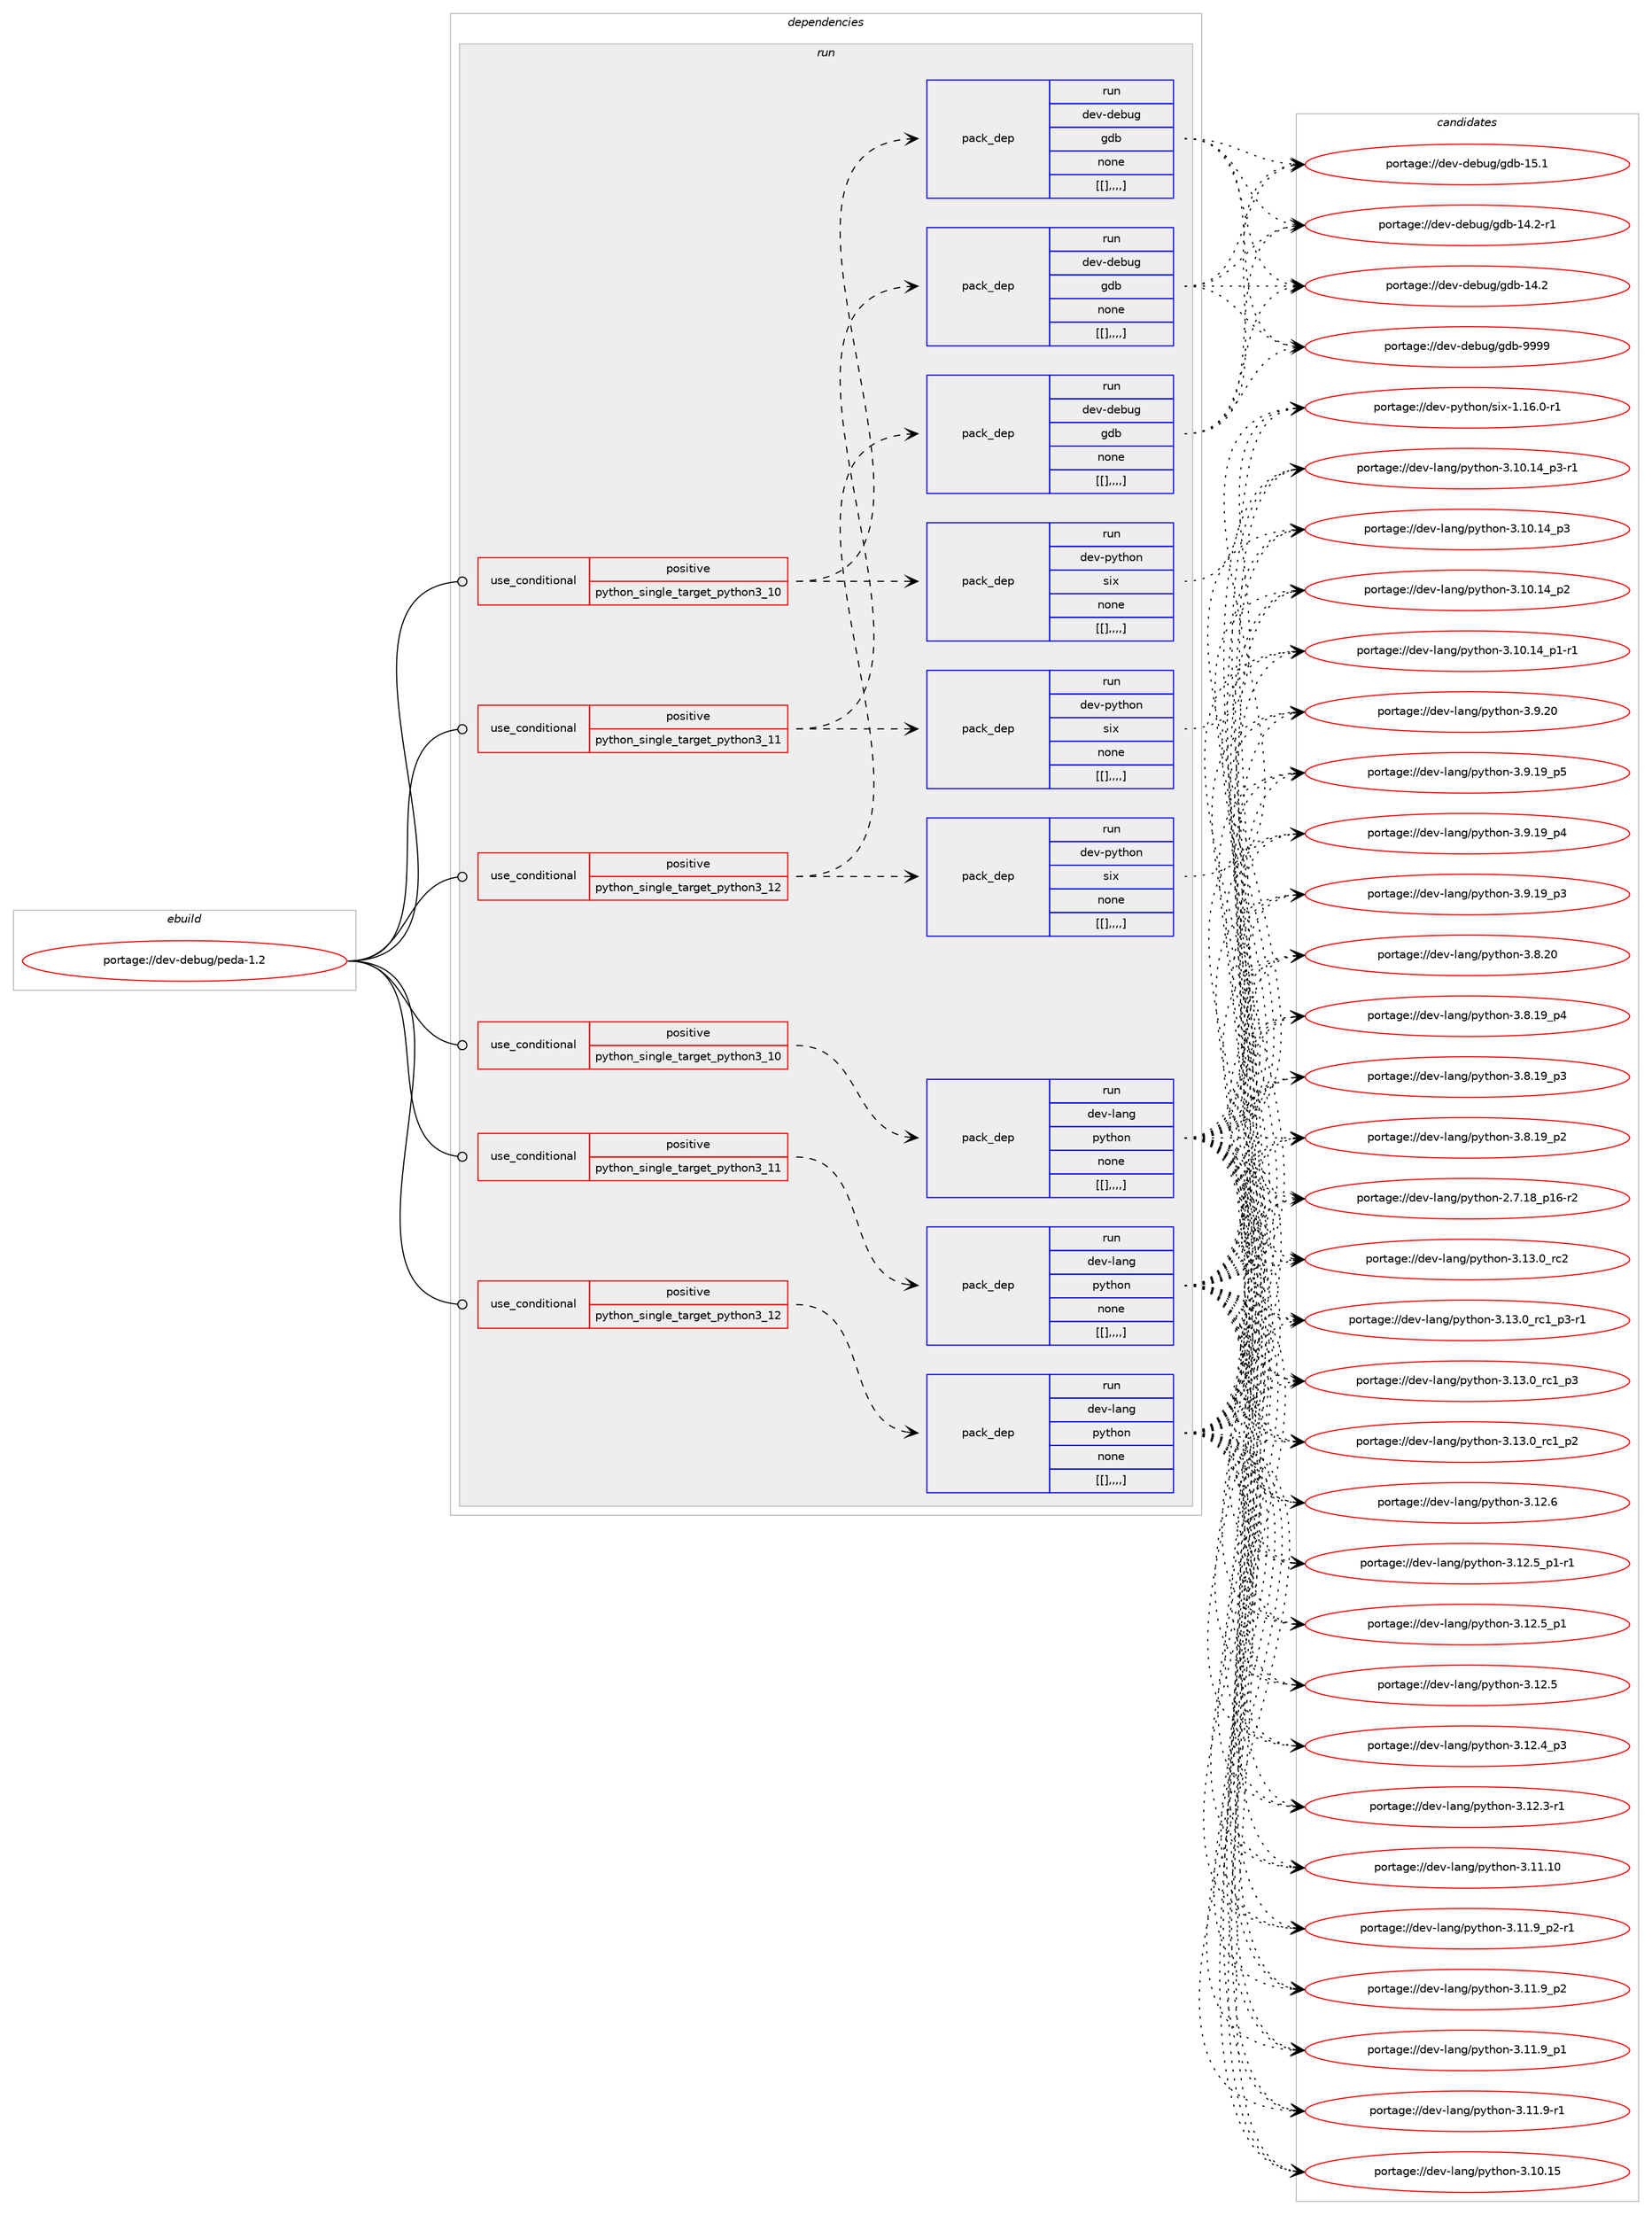digraph prolog {

# *************
# Graph options
# *************

newrank=true;
concentrate=true;
compound=true;
graph [rankdir=LR,fontname=Helvetica,fontsize=10,ranksep=1.5];#, ranksep=2.5, nodesep=0.2];
edge  [arrowhead=vee];
node  [fontname=Helvetica,fontsize=10];

# **********
# The ebuild
# **********

subgraph cluster_leftcol {
color=gray;
label=<<i>ebuild</i>>;
id [label="portage://dev-debug/peda-1.2", color=red, width=4, href="../dev-debug/peda-1.2.svg"];
}

# ****************
# The dependencies
# ****************

subgraph cluster_midcol {
color=gray;
label=<<i>dependencies</i>>;
subgraph cluster_compile {
fillcolor="#eeeeee";
style=filled;
label=<<i>compile</i>>;
}
subgraph cluster_compileandrun {
fillcolor="#eeeeee";
style=filled;
label=<<i>compile and run</i>>;
}
subgraph cluster_run {
fillcolor="#eeeeee";
style=filled;
label=<<i>run</i>>;
subgraph cond19616 {
dependency72941 [label=<<TABLE BORDER="0" CELLBORDER="1" CELLSPACING="0" CELLPADDING="4"><TR><TD ROWSPAN="3" CELLPADDING="10">use_conditional</TD></TR><TR><TD>positive</TD></TR><TR><TD>python_single_target_python3_10</TD></TR></TABLE>>, shape=none, color=red];
subgraph pack52377 {
dependency72942 [label=<<TABLE BORDER="0" CELLBORDER="1" CELLSPACING="0" CELLPADDING="4" WIDTH="220"><TR><TD ROWSPAN="6" CELLPADDING="30">pack_dep</TD></TR><TR><TD WIDTH="110">run</TD></TR><TR><TD>dev-debug</TD></TR><TR><TD>gdb</TD></TR><TR><TD>none</TD></TR><TR><TD>[[],,,,]</TD></TR></TABLE>>, shape=none, color=blue];
}
dependency72941:e -> dependency72942:w [weight=20,style="dashed",arrowhead="vee"];
subgraph pack52378 {
dependency72943 [label=<<TABLE BORDER="0" CELLBORDER="1" CELLSPACING="0" CELLPADDING="4" WIDTH="220"><TR><TD ROWSPAN="6" CELLPADDING="30">pack_dep</TD></TR><TR><TD WIDTH="110">run</TD></TR><TR><TD>dev-python</TD></TR><TR><TD>six</TD></TR><TR><TD>none</TD></TR><TR><TD>[[],,,,]</TD></TR></TABLE>>, shape=none, color=blue];
}
dependency72941:e -> dependency72943:w [weight=20,style="dashed",arrowhead="vee"];
}
id:e -> dependency72941:w [weight=20,style="solid",arrowhead="odot"];
subgraph cond19617 {
dependency72944 [label=<<TABLE BORDER="0" CELLBORDER="1" CELLSPACING="0" CELLPADDING="4"><TR><TD ROWSPAN="3" CELLPADDING="10">use_conditional</TD></TR><TR><TD>positive</TD></TR><TR><TD>python_single_target_python3_10</TD></TR></TABLE>>, shape=none, color=red];
subgraph pack52379 {
dependency72945 [label=<<TABLE BORDER="0" CELLBORDER="1" CELLSPACING="0" CELLPADDING="4" WIDTH="220"><TR><TD ROWSPAN="6" CELLPADDING="30">pack_dep</TD></TR><TR><TD WIDTH="110">run</TD></TR><TR><TD>dev-lang</TD></TR><TR><TD>python</TD></TR><TR><TD>none</TD></TR><TR><TD>[[],,,,]</TD></TR></TABLE>>, shape=none, color=blue];
}
dependency72944:e -> dependency72945:w [weight=20,style="dashed",arrowhead="vee"];
}
id:e -> dependency72944:w [weight=20,style="solid",arrowhead="odot"];
subgraph cond19618 {
dependency72946 [label=<<TABLE BORDER="0" CELLBORDER="1" CELLSPACING="0" CELLPADDING="4"><TR><TD ROWSPAN="3" CELLPADDING="10">use_conditional</TD></TR><TR><TD>positive</TD></TR><TR><TD>python_single_target_python3_11</TD></TR></TABLE>>, shape=none, color=red];
subgraph pack52380 {
dependency72947 [label=<<TABLE BORDER="0" CELLBORDER="1" CELLSPACING="0" CELLPADDING="4" WIDTH="220"><TR><TD ROWSPAN="6" CELLPADDING="30">pack_dep</TD></TR><TR><TD WIDTH="110">run</TD></TR><TR><TD>dev-debug</TD></TR><TR><TD>gdb</TD></TR><TR><TD>none</TD></TR><TR><TD>[[],,,,]</TD></TR></TABLE>>, shape=none, color=blue];
}
dependency72946:e -> dependency72947:w [weight=20,style="dashed",arrowhead="vee"];
subgraph pack52381 {
dependency72948 [label=<<TABLE BORDER="0" CELLBORDER="1" CELLSPACING="0" CELLPADDING="4" WIDTH="220"><TR><TD ROWSPAN="6" CELLPADDING="30">pack_dep</TD></TR><TR><TD WIDTH="110">run</TD></TR><TR><TD>dev-python</TD></TR><TR><TD>six</TD></TR><TR><TD>none</TD></TR><TR><TD>[[],,,,]</TD></TR></TABLE>>, shape=none, color=blue];
}
dependency72946:e -> dependency72948:w [weight=20,style="dashed",arrowhead="vee"];
}
id:e -> dependency72946:w [weight=20,style="solid",arrowhead="odot"];
subgraph cond19619 {
dependency72949 [label=<<TABLE BORDER="0" CELLBORDER="1" CELLSPACING="0" CELLPADDING="4"><TR><TD ROWSPAN="3" CELLPADDING="10">use_conditional</TD></TR><TR><TD>positive</TD></TR><TR><TD>python_single_target_python3_11</TD></TR></TABLE>>, shape=none, color=red];
subgraph pack52382 {
dependency72950 [label=<<TABLE BORDER="0" CELLBORDER="1" CELLSPACING="0" CELLPADDING="4" WIDTH="220"><TR><TD ROWSPAN="6" CELLPADDING="30">pack_dep</TD></TR><TR><TD WIDTH="110">run</TD></TR><TR><TD>dev-lang</TD></TR><TR><TD>python</TD></TR><TR><TD>none</TD></TR><TR><TD>[[],,,,]</TD></TR></TABLE>>, shape=none, color=blue];
}
dependency72949:e -> dependency72950:w [weight=20,style="dashed",arrowhead="vee"];
}
id:e -> dependency72949:w [weight=20,style="solid",arrowhead="odot"];
subgraph cond19620 {
dependency72951 [label=<<TABLE BORDER="0" CELLBORDER="1" CELLSPACING="0" CELLPADDING="4"><TR><TD ROWSPAN="3" CELLPADDING="10">use_conditional</TD></TR><TR><TD>positive</TD></TR><TR><TD>python_single_target_python3_12</TD></TR></TABLE>>, shape=none, color=red];
subgraph pack52383 {
dependency72952 [label=<<TABLE BORDER="0" CELLBORDER="1" CELLSPACING="0" CELLPADDING="4" WIDTH="220"><TR><TD ROWSPAN="6" CELLPADDING="30">pack_dep</TD></TR><TR><TD WIDTH="110">run</TD></TR><TR><TD>dev-debug</TD></TR><TR><TD>gdb</TD></TR><TR><TD>none</TD></TR><TR><TD>[[],,,,]</TD></TR></TABLE>>, shape=none, color=blue];
}
dependency72951:e -> dependency72952:w [weight=20,style="dashed",arrowhead="vee"];
subgraph pack52384 {
dependency72953 [label=<<TABLE BORDER="0" CELLBORDER="1" CELLSPACING="0" CELLPADDING="4" WIDTH="220"><TR><TD ROWSPAN="6" CELLPADDING="30">pack_dep</TD></TR><TR><TD WIDTH="110">run</TD></TR><TR><TD>dev-python</TD></TR><TR><TD>six</TD></TR><TR><TD>none</TD></TR><TR><TD>[[],,,,]</TD></TR></TABLE>>, shape=none, color=blue];
}
dependency72951:e -> dependency72953:w [weight=20,style="dashed",arrowhead="vee"];
}
id:e -> dependency72951:w [weight=20,style="solid",arrowhead="odot"];
subgraph cond19621 {
dependency72954 [label=<<TABLE BORDER="0" CELLBORDER="1" CELLSPACING="0" CELLPADDING="4"><TR><TD ROWSPAN="3" CELLPADDING="10">use_conditional</TD></TR><TR><TD>positive</TD></TR><TR><TD>python_single_target_python3_12</TD></TR></TABLE>>, shape=none, color=red];
subgraph pack52385 {
dependency72955 [label=<<TABLE BORDER="0" CELLBORDER="1" CELLSPACING="0" CELLPADDING="4" WIDTH="220"><TR><TD ROWSPAN="6" CELLPADDING="30">pack_dep</TD></TR><TR><TD WIDTH="110">run</TD></TR><TR><TD>dev-lang</TD></TR><TR><TD>python</TD></TR><TR><TD>none</TD></TR><TR><TD>[[],,,,]</TD></TR></TABLE>>, shape=none, color=blue];
}
dependency72954:e -> dependency72955:w [weight=20,style="dashed",arrowhead="vee"];
}
id:e -> dependency72954:w [weight=20,style="solid",arrowhead="odot"];
}
}

# **************
# The candidates
# **************

subgraph cluster_choices {
rank=same;
color=gray;
label=<<i>candidates</i>>;

subgraph choice52377 {
color=black;
nodesep=1;
choice100101118451001019811710347103100984557575757 [label="portage://dev-debug/gdb-9999", color=red, width=4,href="../dev-debug/gdb-9999.svg"];
choice100101118451001019811710347103100984549534649 [label="portage://dev-debug/gdb-15.1", color=red, width=4,href="../dev-debug/gdb-15.1.svg"];
choice1001011184510010198117103471031009845495246504511449 [label="portage://dev-debug/gdb-14.2-r1", color=red, width=4,href="../dev-debug/gdb-14.2-r1.svg"];
choice100101118451001019811710347103100984549524650 [label="portage://dev-debug/gdb-14.2", color=red, width=4,href="../dev-debug/gdb-14.2.svg"];
dependency72942:e -> choice100101118451001019811710347103100984557575757:w [style=dotted,weight="100"];
dependency72942:e -> choice100101118451001019811710347103100984549534649:w [style=dotted,weight="100"];
dependency72942:e -> choice1001011184510010198117103471031009845495246504511449:w [style=dotted,weight="100"];
dependency72942:e -> choice100101118451001019811710347103100984549524650:w [style=dotted,weight="100"];
}
subgraph choice52378 {
color=black;
nodesep=1;
choice1001011184511212111610411111047115105120454946495446484511449 [label="portage://dev-python/six-1.16.0-r1", color=red, width=4,href="../dev-python/six-1.16.0-r1.svg"];
dependency72943:e -> choice1001011184511212111610411111047115105120454946495446484511449:w [style=dotted,weight="100"];
}
subgraph choice52379 {
color=black;
nodesep=1;
choice10010111845108971101034711212111610411111045514649514648951149950 [label="portage://dev-lang/python-3.13.0_rc2", color=red, width=4,href="../dev-lang/python-3.13.0_rc2.svg"];
choice1001011184510897110103471121211161041111104551464951464895114994995112514511449 [label="portage://dev-lang/python-3.13.0_rc1_p3-r1", color=red, width=4,href="../dev-lang/python-3.13.0_rc1_p3-r1.svg"];
choice100101118451089711010347112121116104111110455146495146489511499499511251 [label="portage://dev-lang/python-3.13.0_rc1_p3", color=red, width=4,href="../dev-lang/python-3.13.0_rc1_p3.svg"];
choice100101118451089711010347112121116104111110455146495146489511499499511250 [label="portage://dev-lang/python-3.13.0_rc1_p2", color=red, width=4,href="../dev-lang/python-3.13.0_rc1_p2.svg"];
choice10010111845108971101034711212111610411111045514649504654 [label="portage://dev-lang/python-3.12.6", color=red, width=4,href="../dev-lang/python-3.12.6.svg"];
choice1001011184510897110103471121211161041111104551464950465395112494511449 [label="portage://dev-lang/python-3.12.5_p1-r1", color=red, width=4,href="../dev-lang/python-3.12.5_p1-r1.svg"];
choice100101118451089711010347112121116104111110455146495046539511249 [label="portage://dev-lang/python-3.12.5_p1", color=red, width=4,href="../dev-lang/python-3.12.5_p1.svg"];
choice10010111845108971101034711212111610411111045514649504653 [label="portage://dev-lang/python-3.12.5", color=red, width=4,href="../dev-lang/python-3.12.5.svg"];
choice100101118451089711010347112121116104111110455146495046529511251 [label="portage://dev-lang/python-3.12.4_p3", color=red, width=4,href="../dev-lang/python-3.12.4_p3.svg"];
choice100101118451089711010347112121116104111110455146495046514511449 [label="portage://dev-lang/python-3.12.3-r1", color=red, width=4,href="../dev-lang/python-3.12.3-r1.svg"];
choice1001011184510897110103471121211161041111104551464949464948 [label="portage://dev-lang/python-3.11.10", color=red, width=4,href="../dev-lang/python-3.11.10.svg"];
choice1001011184510897110103471121211161041111104551464949465795112504511449 [label="portage://dev-lang/python-3.11.9_p2-r1", color=red, width=4,href="../dev-lang/python-3.11.9_p2-r1.svg"];
choice100101118451089711010347112121116104111110455146494946579511250 [label="portage://dev-lang/python-3.11.9_p2", color=red, width=4,href="../dev-lang/python-3.11.9_p2.svg"];
choice100101118451089711010347112121116104111110455146494946579511249 [label="portage://dev-lang/python-3.11.9_p1", color=red, width=4,href="../dev-lang/python-3.11.9_p1.svg"];
choice100101118451089711010347112121116104111110455146494946574511449 [label="portage://dev-lang/python-3.11.9-r1", color=red, width=4,href="../dev-lang/python-3.11.9-r1.svg"];
choice1001011184510897110103471121211161041111104551464948464953 [label="portage://dev-lang/python-3.10.15", color=red, width=4,href="../dev-lang/python-3.10.15.svg"];
choice100101118451089711010347112121116104111110455146494846495295112514511449 [label="portage://dev-lang/python-3.10.14_p3-r1", color=red, width=4,href="../dev-lang/python-3.10.14_p3-r1.svg"];
choice10010111845108971101034711212111610411111045514649484649529511251 [label="portage://dev-lang/python-3.10.14_p3", color=red, width=4,href="../dev-lang/python-3.10.14_p3.svg"];
choice10010111845108971101034711212111610411111045514649484649529511250 [label="portage://dev-lang/python-3.10.14_p2", color=red, width=4,href="../dev-lang/python-3.10.14_p2.svg"];
choice100101118451089711010347112121116104111110455146494846495295112494511449 [label="portage://dev-lang/python-3.10.14_p1-r1", color=red, width=4,href="../dev-lang/python-3.10.14_p1-r1.svg"];
choice10010111845108971101034711212111610411111045514657465048 [label="portage://dev-lang/python-3.9.20", color=red, width=4,href="../dev-lang/python-3.9.20.svg"];
choice100101118451089711010347112121116104111110455146574649579511253 [label="portage://dev-lang/python-3.9.19_p5", color=red, width=4,href="../dev-lang/python-3.9.19_p5.svg"];
choice100101118451089711010347112121116104111110455146574649579511252 [label="portage://dev-lang/python-3.9.19_p4", color=red, width=4,href="../dev-lang/python-3.9.19_p4.svg"];
choice100101118451089711010347112121116104111110455146574649579511251 [label="portage://dev-lang/python-3.9.19_p3", color=red, width=4,href="../dev-lang/python-3.9.19_p3.svg"];
choice10010111845108971101034711212111610411111045514656465048 [label="portage://dev-lang/python-3.8.20", color=red, width=4,href="../dev-lang/python-3.8.20.svg"];
choice100101118451089711010347112121116104111110455146564649579511252 [label="portage://dev-lang/python-3.8.19_p4", color=red, width=4,href="../dev-lang/python-3.8.19_p4.svg"];
choice100101118451089711010347112121116104111110455146564649579511251 [label="portage://dev-lang/python-3.8.19_p3", color=red, width=4,href="../dev-lang/python-3.8.19_p3.svg"];
choice100101118451089711010347112121116104111110455146564649579511250 [label="portage://dev-lang/python-3.8.19_p2", color=red, width=4,href="../dev-lang/python-3.8.19_p2.svg"];
choice100101118451089711010347112121116104111110455046554649569511249544511450 [label="portage://dev-lang/python-2.7.18_p16-r2", color=red, width=4,href="../dev-lang/python-2.7.18_p16-r2.svg"];
dependency72945:e -> choice10010111845108971101034711212111610411111045514649514648951149950:w [style=dotted,weight="100"];
dependency72945:e -> choice1001011184510897110103471121211161041111104551464951464895114994995112514511449:w [style=dotted,weight="100"];
dependency72945:e -> choice100101118451089711010347112121116104111110455146495146489511499499511251:w [style=dotted,weight="100"];
dependency72945:e -> choice100101118451089711010347112121116104111110455146495146489511499499511250:w [style=dotted,weight="100"];
dependency72945:e -> choice10010111845108971101034711212111610411111045514649504654:w [style=dotted,weight="100"];
dependency72945:e -> choice1001011184510897110103471121211161041111104551464950465395112494511449:w [style=dotted,weight="100"];
dependency72945:e -> choice100101118451089711010347112121116104111110455146495046539511249:w [style=dotted,weight="100"];
dependency72945:e -> choice10010111845108971101034711212111610411111045514649504653:w [style=dotted,weight="100"];
dependency72945:e -> choice100101118451089711010347112121116104111110455146495046529511251:w [style=dotted,weight="100"];
dependency72945:e -> choice100101118451089711010347112121116104111110455146495046514511449:w [style=dotted,weight="100"];
dependency72945:e -> choice1001011184510897110103471121211161041111104551464949464948:w [style=dotted,weight="100"];
dependency72945:e -> choice1001011184510897110103471121211161041111104551464949465795112504511449:w [style=dotted,weight="100"];
dependency72945:e -> choice100101118451089711010347112121116104111110455146494946579511250:w [style=dotted,weight="100"];
dependency72945:e -> choice100101118451089711010347112121116104111110455146494946579511249:w [style=dotted,weight="100"];
dependency72945:e -> choice100101118451089711010347112121116104111110455146494946574511449:w [style=dotted,weight="100"];
dependency72945:e -> choice1001011184510897110103471121211161041111104551464948464953:w [style=dotted,weight="100"];
dependency72945:e -> choice100101118451089711010347112121116104111110455146494846495295112514511449:w [style=dotted,weight="100"];
dependency72945:e -> choice10010111845108971101034711212111610411111045514649484649529511251:w [style=dotted,weight="100"];
dependency72945:e -> choice10010111845108971101034711212111610411111045514649484649529511250:w [style=dotted,weight="100"];
dependency72945:e -> choice100101118451089711010347112121116104111110455146494846495295112494511449:w [style=dotted,weight="100"];
dependency72945:e -> choice10010111845108971101034711212111610411111045514657465048:w [style=dotted,weight="100"];
dependency72945:e -> choice100101118451089711010347112121116104111110455146574649579511253:w [style=dotted,weight="100"];
dependency72945:e -> choice100101118451089711010347112121116104111110455146574649579511252:w [style=dotted,weight="100"];
dependency72945:e -> choice100101118451089711010347112121116104111110455146574649579511251:w [style=dotted,weight="100"];
dependency72945:e -> choice10010111845108971101034711212111610411111045514656465048:w [style=dotted,weight="100"];
dependency72945:e -> choice100101118451089711010347112121116104111110455146564649579511252:w [style=dotted,weight="100"];
dependency72945:e -> choice100101118451089711010347112121116104111110455146564649579511251:w [style=dotted,weight="100"];
dependency72945:e -> choice100101118451089711010347112121116104111110455146564649579511250:w [style=dotted,weight="100"];
dependency72945:e -> choice100101118451089711010347112121116104111110455046554649569511249544511450:w [style=dotted,weight="100"];
}
subgraph choice52380 {
color=black;
nodesep=1;
choice100101118451001019811710347103100984557575757 [label="portage://dev-debug/gdb-9999", color=red, width=4,href="../dev-debug/gdb-9999.svg"];
choice100101118451001019811710347103100984549534649 [label="portage://dev-debug/gdb-15.1", color=red, width=4,href="../dev-debug/gdb-15.1.svg"];
choice1001011184510010198117103471031009845495246504511449 [label="portage://dev-debug/gdb-14.2-r1", color=red, width=4,href="../dev-debug/gdb-14.2-r1.svg"];
choice100101118451001019811710347103100984549524650 [label="portage://dev-debug/gdb-14.2", color=red, width=4,href="../dev-debug/gdb-14.2.svg"];
dependency72947:e -> choice100101118451001019811710347103100984557575757:w [style=dotted,weight="100"];
dependency72947:e -> choice100101118451001019811710347103100984549534649:w [style=dotted,weight="100"];
dependency72947:e -> choice1001011184510010198117103471031009845495246504511449:w [style=dotted,weight="100"];
dependency72947:e -> choice100101118451001019811710347103100984549524650:w [style=dotted,weight="100"];
}
subgraph choice52381 {
color=black;
nodesep=1;
choice1001011184511212111610411111047115105120454946495446484511449 [label="portage://dev-python/six-1.16.0-r1", color=red, width=4,href="../dev-python/six-1.16.0-r1.svg"];
dependency72948:e -> choice1001011184511212111610411111047115105120454946495446484511449:w [style=dotted,weight="100"];
}
subgraph choice52382 {
color=black;
nodesep=1;
choice10010111845108971101034711212111610411111045514649514648951149950 [label="portage://dev-lang/python-3.13.0_rc2", color=red, width=4,href="../dev-lang/python-3.13.0_rc2.svg"];
choice1001011184510897110103471121211161041111104551464951464895114994995112514511449 [label="portage://dev-lang/python-3.13.0_rc1_p3-r1", color=red, width=4,href="../dev-lang/python-3.13.0_rc1_p3-r1.svg"];
choice100101118451089711010347112121116104111110455146495146489511499499511251 [label="portage://dev-lang/python-3.13.0_rc1_p3", color=red, width=4,href="../dev-lang/python-3.13.0_rc1_p3.svg"];
choice100101118451089711010347112121116104111110455146495146489511499499511250 [label="portage://dev-lang/python-3.13.0_rc1_p2", color=red, width=4,href="../dev-lang/python-3.13.0_rc1_p2.svg"];
choice10010111845108971101034711212111610411111045514649504654 [label="portage://dev-lang/python-3.12.6", color=red, width=4,href="../dev-lang/python-3.12.6.svg"];
choice1001011184510897110103471121211161041111104551464950465395112494511449 [label="portage://dev-lang/python-3.12.5_p1-r1", color=red, width=4,href="../dev-lang/python-3.12.5_p1-r1.svg"];
choice100101118451089711010347112121116104111110455146495046539511249 [label="portage://dev-lang/python-3.12.5_p1", color=red, width=4,href="../dev-lang/python-3.12.5_p1.svg"];
choice10010111845108971101034711212111610411111045514649504653 [label="portage://dev-lang/python-3.12.5", color=red, width=4,href="../dev-lang/python-3.12.5.svg"];
choice100101118451089711010347112121116104111110455146495046529511251 [label="portage://dev-lang/python-3.12.4_p3", color=red, width=4,href="../dev-lang/python-3.12.4_p3.svg"];
choice100101118451089711010347112121116104111110455146495046514511449 [label="portage://dev-lang/python-3.12.3-r1", color=red, width=4,href="../dev-lang/python-3.12.3-r1.svg"];
choice1001011184510897110103471121211161041111104551464949464948 [label="portage://dev-lang/python-3.11.10", color=red, width=4,href="../dev-lang/python-3.11.10.svg"];
choice1001011184510897110103471121211161041111104551464949465795112504511449 [label="portage://dev-lang/python-3.11.9_p2-r1", color=red, width=4,href="../dev-lang/python-3.11.9_p2-r1.svg"];
choice100101118451089711010347112121116104111110455146494946579511250 [label="portage://dev-lang/python-3.11.9_p2", color=red, width=4,href="../dev-lang/python-3.11.9_p2.svg"];
choice100101118451089711010347112121116104111110455146494946579511249 [label="portage://dev-lang/python-3.11.9_p1", color=red, width=4,href="../dev-lang/python-3.11.9_p1.svg"];
choice100101118451089711010347112121116104111110455146494946574511449 [label="portage://dev-lang/python-3.11.9-r1", color=red, width=4,href="../dev-lang/python-3.11.9-r1.svg"];
choice1001011184510897110103471121211161041111104551464948464953 [label="portage://dev-lang/python-3.10.15", color=red, width=4,href="../dev-lang/python-3.10.15.svg"];
choice100101118451089711010347112121116104111110455146494846495295112514511449 [label="portage://dev-lang/python-3.10.14_p3-r1", color=red, width=4,href="../dev-lang/python-3.10.14_p3-r1.svg"];
choice10010111845108971101034711212111610411111045514649484649529511251 [label="portage://dev-lang/python-3.10.14_p3", color=red, width=4,href="../dev-lang/python-3.10.14_p3.svg"];
choice10010111845108971101034711212111610411111045514649484649529511250 [label="portage://dev-lang/python-3.10.14_p2", color=red, width=4,href="../dev-lang/python-3.10.14_p2.svg"];
choice100101118451089711010347112121116104111110455146494846495295112494511449 [label="portage://dev-lang/python-3.10.14_p1-r1", color=red, width=4,href="../dev-lang/python-3.10.14_p1-r1.svg"];
choice10010111845108971101034711212111610411111045514657465048 [label="portage://dev-lang/python-3.9.20", color=red, width=4,href="../dev-lang/python-3.9.20.svg"];
choice100101118451089711010347112121116104111110455146574649579511253 [label="portage://dev-lang/python-3.9.19_p5", color=red, width=4,href="../dev-lang/python-3.9.19_p5.svg"];
choice100101118451089711010347112121116104111110455146574649579511252 [label="portage://dev-lang/python-3.9.19_p4", color=red, width=4,href="../dev-lang/python-3.9.19_p4.svg"];
choice100101118451089711010347112121116104111110455146574649579511251 [label="portage://dev-lang/python-3.9.19_p3", color=red, width=4,href="../dev-lang/python-3.9.19_p3.svg"];
choice10010111845108971101034711212111610411111045514656465048 [label="portage://dev-lang/python-3.8.20", color=red, width=4,href="../dev-lang/python-3.8.20.svg"];
choice100101118451089711010347112121116104111110455146564649579511252 [label="portage://dev-lang/python-3.8.19_p4", color=red, width=4,href="../dev-lang/python-3.8.19_p4.svg"];
choice100101118451089711010347112121116104111110455146564649579511251 [label="portage://dev-lang/python-3.8.19_p3", color=red, width=4,href="../dev-lang/python-3.8.19_p3.svg"];
choice100101118451089711010347112121116104111110455146564649579511250 [label="portage://dev-lang/python-3.8.19_p2", color=red, width=4,href="../dev-lang/python-3.8.19_p2.svg"];
choice100101118451089711010347112121116104111110455046554649569511249544511450 [label="portage://dev-lang/python-2.7.18_p16-r2", color=red, width=4,href="../dev-lang/python-2.7.18_p16-r2.svg"];
dependency72950:e -> choice10010111845108971101034711212111610411111045514649514648951149950:w [style=dotted,weight="100"];
dependency72950:e -> choice1001011184510897110103471121211161041111104551464951464895114994995112514511449:w [style=dotted,weight="100"];
dependency72950:e -> choice100101118451089711010347112121116104111110455146495146489511499499511251:w [style=dotted,weight="100"];
dependency72950:e -> choice100101118451089711010347112121116104111110455146495146489511499499511250:w [style=dotted,weight="100"];
dependency72950:e -> choice10010111845108971101034711212111610411111045514649504654:w [style=dotted,weight="100"];
dependency72950:e -> choice1001011184510897110103471121211161041111104551464950465395112494511449:w [style=dotted,weight="100"];
dependency72950:e -> choice100101118451089711010347112121116104111110455146495046539511249:w [style=dotted,weight="100"];
dependency72950:e -> choice10010111845108971101034711212111610411111045514649504653:w [style=dotted,weight="100"];
dependency72950:e -> choice100101118451089711010347112121116104111110455146495046529511251:w [style=dotted,weight="100"];
dependency72950:e -> choice100101118451089711010347112121116104111110455146495046514511449:w [style=dotted,weight="100"];
dependency72950:e -> choice1001011184510897110103471121211161041111104551464949464948:w [style=dotted,weight="100"];
dependency72950:e -> choice1001011184510897110103471121211161041111104551464949465795112504511449:w [style=dotted,weight="100"];
dependency72950:e -> choice100101118451089711010347112121116104111110455146494946579511250:w [style=dotted,weight="100"];
dependency72950:e -> choice100101118451089711010347112121116104111110455146494946579511249:w [style=dotted,weight="100"];
dependency72950:e -> choice100101118451089711010347112121116104111110455146494946574511449:w [style=dotted,weight="100"];
dependency72950:e -> choice1001011184510897110103471121211161041111104551464948464953:w [style=dotted,weight="100"];
dependency72950:e -> choice100101118451089711010347112121116104111110455146494846495295112514511449:w [style=dotted,weight="100"];
dependency72950:e -> choice10010111845108971101034711212111610411111045514649484649529511251:w [style=dotted,weight="100"];
dependency72950:e -> choice10010111845108971101034711212111610411111045514649484649529511250:w [style=dotted,weight="100"];
dependency72950:e -> choice100101118451089711010347112121116104111110455146494846495295112494511449:w [style=dotted,weight="100"];
dependency72950:e -> choice10010111845108971101034711212111610411111045514657465048:w [style=dotted,weight="100"];
dependency72950:e -> choice100101118451089711010347112121116104111110455146574649579511253:w [style=dotted,weight="100"];
dependency72950:e -> choice100101118451089711010347112121116104111110455146574649579511252:w [style=dotted,weight="100"];
dependency72950:e -> choice100101118451089711010347112121116104111110455146574649579511251:w [style=dotted,weight="100"];
dependency72950:e -> choice10010111845108971101034711212111610411111045514656465048:w [style=dotted,weight="100"];
dependency72950:e -> choice100101118451089711010347112121116104111110455146564649579511252:w [style=dotted,weight="100"];
dependency72950:e -> choice100101118451089711010347112121116104111110455146564649579511251:w [style=dotted,weight="100"];
dependency72950:e -> choice100101118451089711010347112121116104111110455146564649579511250:w [style=dotted,weight="100"];
dependency72950:e -> choice100101118451089711010347112121116104111110455046554649569511249544511450:w [style=dotted,weight="100"];
}
subgraph choice52383 {
color=black;
nodesep=1;
choice100101118451001019811710347103100984557575757 [label="portage://dev-debug/gdb-9999", color=red, width=4,href="../dev-debug/gdb-9999.svg"];
choice100101118451001019811710347103100984549534649 [label="portage://dev-debug/gdb-15.1", color=red, width=4,href="../dev-debug/gdb-15.1.svg"];
choice1001011184510010198117103471031009845495246504511449 [label="portage://dev-debug/gdb-14.2-r1", color=red, width=4,href="../dev-debug/gdb-14.2-r1.svg"];
choice100101118451001019811710347103100984549524650 [label="portage://dev-debug/gdb-14.2", color=red, width=4,href="../dev-debug/gdb-14.2.svg"];
dependency72952:e -> choice100101118451001019811710347103100984557575757:w [style=dotted,weight="100"];
dependency72952:e -> choice100101118451001019811710347103100984549534649:w [style=dotted,weight="100"];
dependency72952:e -> choice1001011184510010198117103471031009845495246504511449:w [style=dotted,weight="100"];
dependency72952:e -> choice100101118451001019811710347103100984549524650:w [style=dotted,weight="100"];
}
subgraph choice52384 {
color=black;
nodesep=1;
choice1001011184511212111610411111047115105120454946495446484511449 [label="portage://dev-python/six-1.16.0-r1", color=red, width=4,href="../dev-python/six-1.16.0-r1.svg"];
dependency72953:e -> choice1001011184511212111610411111047115105120454946495446484511449:w [style=dotted,weight="100"];
}
subgraph choice52385 {
color=black;
nodesep=1;
choice10010111845108971101034711212111610411111045514649514648951149950 [label="portage://dev-lang/python-3.13.0_rc2", color=red, width=4,href="../dev-lang/python-3.13.0_rc2.svg"];
choice1001011184510897110103471121211161041111104551464951464895114994995112514511449 [label="portage://dev-lang/python-3.13.0_rc1_p3-r1", color=red, width=4,href="../dev-lang/python-3.13.0_rc1_p3-r1.svg"];
choice100101118451089711010347112121116104111110455146495146489511499499511251 [label="portage://dev-lang/python-3.13.0_rc1_p3", color=red, width=4,href="../dev-lang/python-3.13.0_rc1_p3.svg"];
choice100101118451089711010347112121116104111110455146495146489511499499511250 [label="portage://dev-lang/python-3.13.0_rc1_p2", color=red, width=4,href="../dev-lang/python-3.13.0_rc1_p2.svg"];
choice10010111845108971101034711212111610411111045514649504654 [label="portage://dev-lang/python-3.12.6", color=red, width=4,href="../dev-lang/python-3.12.6.svg"];
choice1001011184510897110103471121211161041111104551464950465395112494511449 [label="portage://dev-lang/python-3.12.5_p1-r1", color=red, width=4,href="../dev-lang/python-3.12.5_p1-r1.svg"];
choice100101118451089711010347112121116104111110455146495046539511249 [label="portage://dev-lang/python-3.12.5_p1", color=red, width=4,href="../dev-lang/python-3.12.5_p1.svg"];
choice10010111845108971101034711212111610411111045514649504653 [label="portage://dev-lang/python-3.12.5", color=red, width=4,href="../dev-lang/python-3.12.5.svg"];
choice100101118451089711010347112121116104111110455146495046529511251 [label="portage://dev-lang/python-3.12.4_p3", color=red, width=4,href="../dev-lang/python-3.12.4_p3.svg"];
choice100101118451089711010347112121116104111110455146495046514511449 [label="portage://dev-lang/python-3.12.3-r1", color=red, width=4,href="../dev-lang/python-3.12.3-r1.svg"];
choice1001011184510897110103471121211161041111104551464949464948 [label="portage://dev-lang/python-3.11.10", color=red, width=4,href="../dev-lang/python-3.11.10.svg"];
choice1001011184510897110103471121211161041111104551464949465795112504511449 [label="portage://dev-lang/python-3.11.9_p2-r1", color=red, width=4,href="../dev-lang/python-3.11.9_p2-r1.svg"];
choice100101118451089711010347112121116104111110455146494946579511250 [label="portage://dev-lang/python-3.11.9_p2", color=red, width=4,href="../dev-lang/python-3.11.9_p2.svg"];
choice100101118451089711010347112121116104111110455146494946579511249 [label="portage://dev-lang/python-3.11.9_p1", color=red, width=4,href="../dev-lang/python-3.11.9_p1.svg"];
choice100101118451089711010347112121116104111110455146494946574511449 [label="portage://dev-lang/python-3.11.9-r1", color=red, width=4,href="../dev-lang/python-3.11.9-r1.svg"];
choice1001011184510897110103471121211161041111104551464948464953 [label="portage://dev-lang/python-3.10.15", color=red, width=4,href="../dev-lang/python-3.10.15.svg"];
choice100101118451089711010347112121116104111110455146494846495295112514511449 [label="portage://dev-lang/python-3.10.14_p3-r1", color=red, width=4,href="../dev-lang/python-3.10.14_p3-r1.svg"];
choice10010111845108971101034711212111610411111045514649484649529511251 [label="portage://dev-lang/python-3.10.14_p3", color=red, width=4,href="../dev-lang/python-3.10.14_p3.svg"];
choice10010111845108971101034711212111610411111045514649484649529511250 [label="portage://dev-lang/python-3.10.14_p2", color=red, width=4,href="../dev-lang/python-3.10.14_p2.svg"];
choice100101118451089711010347112121116104111110455146494846495295112494511449 [label="portage://dev-lang/python-3.10.14_p1-r1", color=red, width=4,href="../dev-lang/python-3.10.14_p1-r1.svg"];
choice10010111845108971101034711212111610411111045514657465048 [label="portage://dev-lang/python-3.9.20", color=red, width=4,href="../dev-lang/python-3.9.20.svg"];
choice100101118451089711010347112121116104111110455146574649579511253 [label="portage://dev-lang/python-3.9.19_p5", color=red, width=4,href="../dev-lang/python-3.9.19_p5.svg"];
choice100101118451089711010347112121116104111110455146574649579511252 [label="portage://dev-lang/python-3.9.19_p4", color=red, width=4,href="../dev-lang/python-3.9.19_p4.svg"];
choice100101118451089711010347112121116104111110455146574649579511251 [label="portage://dev-lang/python-3.9.19_p3", color=red, width=4,href="../dev-lang/python-3.9.19_p3.svg"];
choice10010111845108971101034711212111610411111045514656465048 [label="portage://dev-lang/python-3.8.20", color=red, width=4,href="../dev-lang/python-3.8.20.svg"];
choice100101118451089711010347112121116104111110455146564649579511252 [label="portage://dev-lang/python-3.8.19_p4", color=red, width=4,href="../dev-lang/python-3.8.19_p4.svg"];
choice100101118451089711010347112121116104111110455146564649579511251 [label="portage://dev-lang/python-3.8.19_p3", color=red, width=4,href="../dev-lang/python-3.8.19_p3.svg"];
choice100101118451089711010347112121116104111110455146564649579511250 [label="portage://dev-lang/python-3.8.19_p2", color=red, width=4,href="../dev-lang/python-3.8.19_p2.svg"];
choice100101118451089711010347112121116104111110455046554649569511249544511450 [label="portage://dev-lang/python-2.7.18_p16-r2", color=red, width=4,href="../dev-lang/python-2.7.18_p16-r2.svg"];
dependency72955:e -> choice10010111845108971101034711212111610411111045514649514648951149950:w [style=dotted,weight="100"];
dependency72955:e -> choice1001011184510897110103471121211161041111104551464951464895114994995112514511449:w [style=dotted,weight="100"];
dependency72955:e -> choice100101118451089711010347112121116104111110455146495146489511499499511251:w [style=dotted,weight="100"];
dependency72955:e -> choice100101118451089711010347112121116104111110455146495146489511499499511250:w [style=dotted,weight="100"];
dependency72955:e -> choice10010111845108971101034711212111610411111045514649504654:w [style=dotted,weight="100"];
dependency72955:e -> choice1001011184510897110103471121211161041111104551464950465395112494511449:w [style=dotted,weight="100"];
dependency72955:e -> choice100101118451089711010347112121116104111110455146495046539511249:w [style=dotted,weight="100"];
dependency72955:e -> choice10010111845108971101034711212111610411111045514649504653:w [style=dotted,weight="100"];
dependency72955:e -> choice100101118451089711010347112121116104111110455146495046529511251:w [style=dotted,weight="100"];
dependency72955:e -> choice100101118451089711010347112121116104111110455146495046514511449:w [style=dotted,weight="100"];
dependency72955:e -> choice1001011184510897110103471121211161041111104551464949464948:w [style=dotted,weight="100"];
dependency72955:e -> choice1001011184510897110103471121211161041111104551464949465795112504511449:w [style=dotted,weight="100"];
dependency72955:e -> choice100101118451089711010347112121116104111110455146494946579511250:w [style=dotted,weight="100"];
dependency72955:e -> choice100101118451089711010347112121116104111110455146494946579511249:w [style=dotted,weight="100"];
dependency72955:e -> choice100101118451089711010347112121116104111110455146494946574511449:w [style=dotted,weight="100"];
dependency72955:e -> choice1001011184510897110103471121211161041111104551464948464953:w [style=dotted,weight="100"];
dependency72955:e -> choice100101118451089711010347112121116104111110455146494846495295112514511449:w [style=dotted,weight="100"];
dependency72955:e -> choice10010111845108971101034711212111610411111045514649484649529511251:w [style=dotted,weight="100"];
dependency72955:e -> choice10010111845108971101034711212111610411111045514649484649529511250:w [style=dotted,weight="100"];
dependency72955:e -> choice100101118451089711010347112121116104111110455146494846495295112494511449:w [style=dotted,weight="100"];
dependency72955:e -> choice10010111845108971101034711212111610411111045514657465048:w [style=dotted,weight="100"];
dependency72955:e -> choice100101118451089711010347112121116104111110455146574649579511253:w [style=dotted,weight="100"];
dependency72955:e -> choice100101118451089711010347112121116104111110455146574649579511252:w [style=dotted,weight="100"];
dependency72955:e -> choice100101118451089711010347112121116104111110455146574649579511251:w [style=dotted,weight="100"];
dependency72955:e -> choice10010111845108971101034711212111610411111045514656465048:w [style=dotted,weight="100"];
dependency72955:e -> choice100101118451089711010347112121116104111110455146564649579511252:w [style=dotted,weight="100"];
dependency72955:e -> choice100101118451089711010347112121116104111110455146564649579511251:w [style=dotted,weight="100"];
dependency72955:e -> choice100101118451089711010347112121116104111110455146564649579511250:w [style=dotted,weight="100"];
dependency72955:e -> choice100101118451089711010347112121116104111110455046554649569511249544511450:w [style=dotted,weight="100"];
}
}

}
